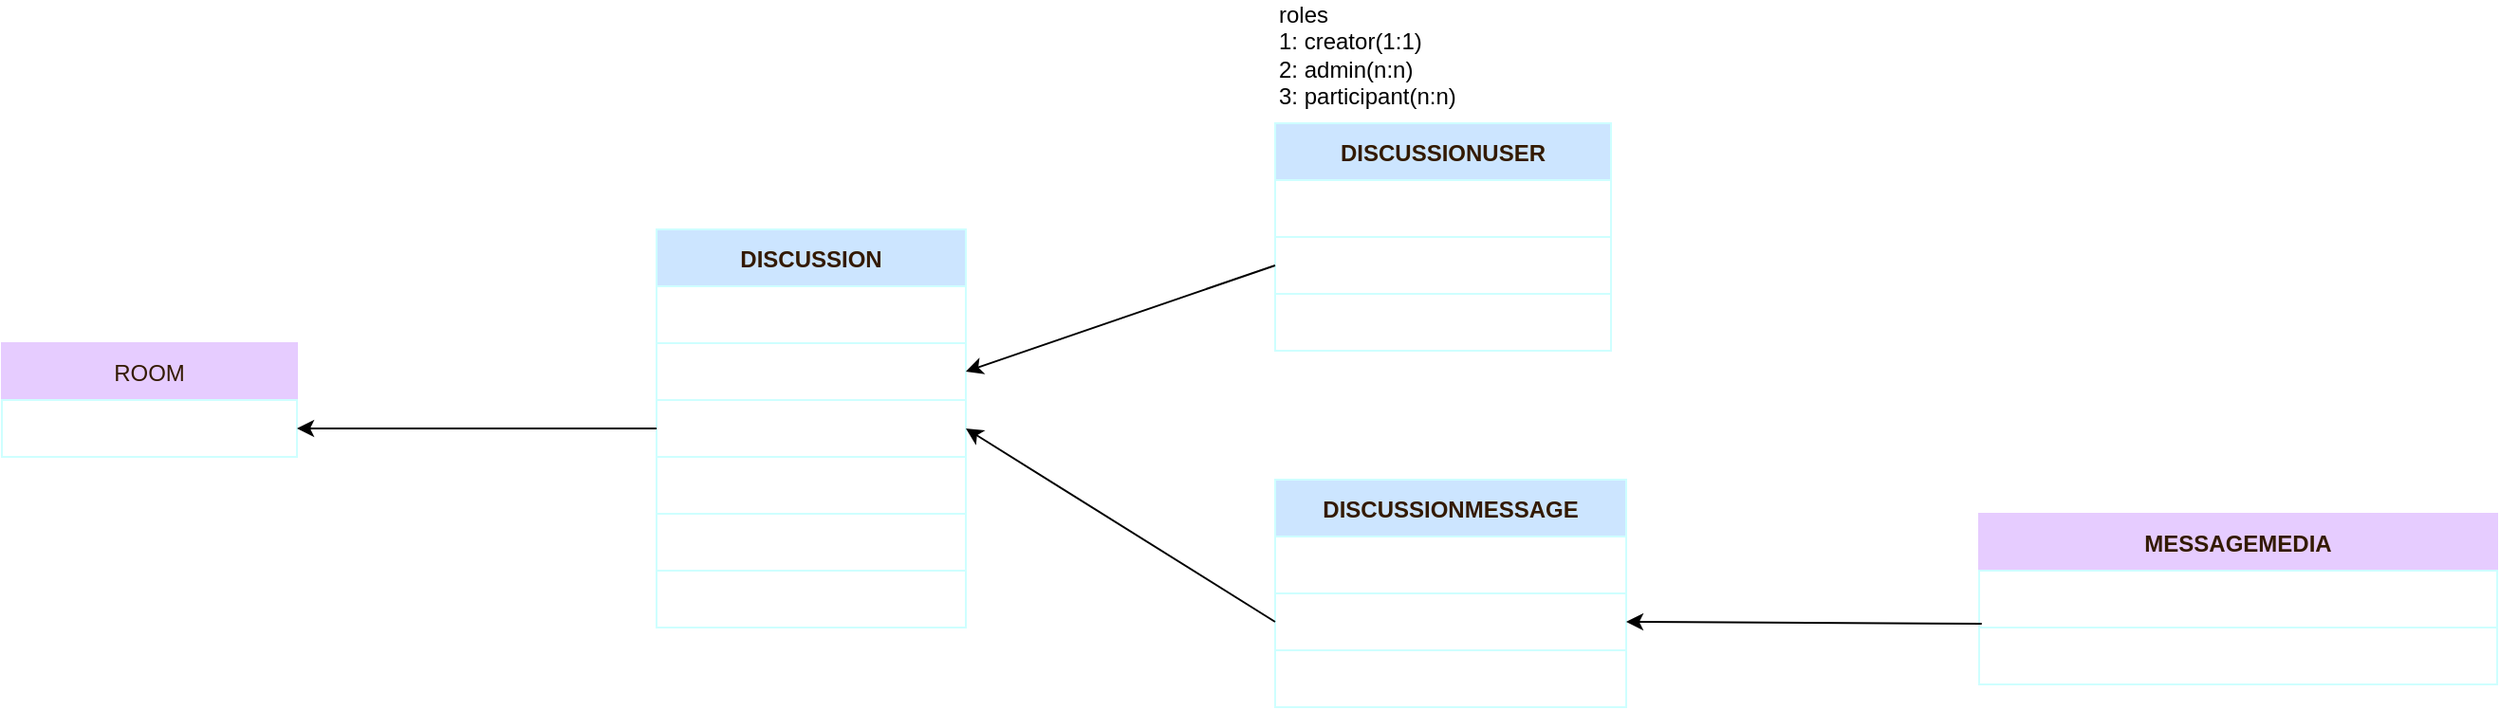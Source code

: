 <mxfile>
    <diagram id="XUJSLpkWUXcQlG5Avp5I" name="Page-1">
        <mxGraphModel dx="1478" dy="644" grid="0" gridSize="10" guides="0" tooltips="1" connect="1" arrows="1" fold="1" page="0" pageScale="1" pageWidth="850" pageHeight="1100" math="0" shadow="0">
            <root>
                <mxCell id="0"/>
                <mxCell id="1" parent="0"/>
                <mxCell id="2" value="DISCUSSION" style="swimlane;fontStyle=1;childLayout=stackLayout;horizontal=1;startSize=30;horizontalStack=0;resizeParent=1;resizeParentMax=0;resizeLast=0;collapsible=1;marginBottom=0;fontColor=#331A00;strokeColor=#CEFFFF;fillColor=#CCE5FF;" vertex="1" parent="1">
                    <mxGeometry x="554" y="237" width="163" height="210" as="geometry">
                        <mxRectangle x="169.5" y="428" width="165" height="30" as="alternateBounds"/>
                    </mxGeometry>
                </mxCell>
                <mxCell id="3" value="created_by (FK: USER)" style="text;strokeColor=#CEFFFF;fillColor=none;align=left;verticalAlign=middle;spacingLeft=4;spacingRight=4;overflow=hidden;points=[[0,0.5],[1,0.5]];portConstraint=eastwest;rotatable=0;fontColor=#FFFFFF;strokeWidth=1;" vertex="1" parent="2">
                    <mxGeometry y="30" width="163" height="30" as="geometry"/>
                </mxCell>
                <mxCell id="6" value="room (FK: ROOM)" style="text;strokeColor=#CEFFFF;fillColor=none;align=left;verticalAlign=middle;spacingLeft=4;spacingRight=4;overflow=hidden;points=[[0,0.5],[1,0.5]];portConstraint=eastwest;rotatable=0;fontColor=#FFFFFF;strokeWidth=1;" vertex="1" parent="2">
                    <mxGeometry y="60" width="163" height="30" as="geometry"/>
                </mxCell>
                <mxCell id="5" value="queue (FK: QUEUE)" style="text;strokeColor=#CEFFFF;fillColor=none;align=left;verticalAlign=middle;spacingLeft=4;spacingRight=4;overflow=hidden;points=[[0,0.5],[1,0.5]];portConstraint=eastwest;rotatable=0;fontColor=#FFFFFF;strokeWidth=1;" vertex="1" parent="2">
                    <mxGeometry y="90" width="163" height="30" as="geometry"/>
                </mxCell>
                <mxCell id="4" value="subject (CHAR)" style="text;strokeColor=#CEFFFF;fillColor=none;align=left;verticalAlign=middle;spacingLeft=4;spacingRight=4;overflow=hidden;points=[[0,0.5],[1,0.5]];portConstraint=eastwest;rotatable=0;fontColor=#FFFFFF;strokeWidth=1;" vertex="1" parent="2">
                    <mxGeometry y="120" width="163" height="30" as="geometry"/>
                </mxCell>
                <mxCell id="53" value="is_queued (BOOL)" style="text;strokeColor=#CEFFFF;fillColor=none;align=left;verticalAlign=middle;spacingLeft=4;spacingRight=4;overflow=hidden;points=[[0,0.5],[1,0.5]];portConstraint=eastwest;rotatable=0;fontColor=#FFFFFF;strokeWidth=1;" vertex="1" parent="2">
                    <mxGeometry y="150" width="163" height="30" as="geometry"/>
                </mxCell>
                <mxCell id="7" value="is_active (BOOL)" style="text;strokeColor=#CEFFFF;fillColor=none;align=left;verticalAlign=middle;spacingLeft=4;spacingRight=4;overflow=hidden;points=[[0,0.5],[1,0.5]];portConstraint=eastwest;rotatable=0;fontColor=#FFFFFF;strokeWidth=1;" vertex="1" parent="2">
                    <mxGeometry y="180" width="163" height="30" as="geometry"/>
                </mxCell>
                <mxCell id="8" value="DISCUSSIONUSER" style="swimlane;fontStyle=1;childLayout=stackLayout;horizontal=1;startSize=30;horizontalStack=0;resizeParent=1;resizeParentMax=0;resizeLast=0;collapsible=1;marginBottom=0;fontColor=#331A00;strokeColor=#CEFFFF;fillColor=#CCE5FF;" vertex="1" parent="1">
                    <mxGeometry x="880" y="181" width="177" height="120" as="geometry">
                        <mxRectangle x="169.5" y="428" width="165" height="30" as="alternateBounds"/>
                    </mxGeometry>
                </mxCell>
                <mxCell id="9" value="user (FK: USER)" style="text;strokeColor=#CEFFFF;fillColor=none;align=left;verticalAlign=middle;spacingLeft=4;spacingRight=4;overflow=hidden;points=[[0,0.5],[1,0.5]];portConstraint=eastwest;rotatable=0;fontColor=#FFFFFF;strokeWidth=1;" vertex="1" parent="8">
                    <mxGeometry y="30" width="177" height="30" as="geometry"/>
                </mxCell>
                <mxCell id="10" value="discussion (FK: DISCUSSION)" style="text;strokeColor=#CEFFFF;fillColor=none;align=left;verticalAlign=middle;spacingLeft=4;spacingRight=4;overflow=hidden;points=[[0,0.5],[1,0.5]];portConstraint=eastwest;rotatable=0;fontColor=#FFFFFF;strokeWidth=1;" vertex="1" parent="8">
                    <mxGeometry y="60" width="177" height="30" as="geometry"/>
                </mxCell>
                <mxCell id="11" value="role (CHAR)" style="text;strokeColor=#CEFFFF;fillColor=none;align=left;verticalAlign=middle;spacingLeft=4;spacingRight=4;overflow=hidden;points=[[0,0.5],[1,0.5]];portConstraint=eastwest;rotatable=0;fontColor=#FFFFFF;strokeWidth=1;" vertex="1" parent="8">
                    <mxGeometry y="90" width="177" height="30" as="geometry"/>
                </mxCell>
                <mxCell id="21" value="&lt;span style=&quot;background-color: rgb(255, 255, 255);&quot;&gt;&lt;span style=&quot;color: rgb(0, 0, 0);&quot;&gt;roles&lt;/span&gt;&lt;br style=&quot;color: rgb(0, 0, 0);&quot;&gt;&lt;span style=&quot;color: rgb(0, 0, 0);&quot;&gt;1: creator(1:1)&lt;/span&gt;&lt;br style=&quot;color: rgb(0, 0, 0);&quot;&gt;&lt;span style=&quot;color: rgb(0, 0, 0);&quot;&gt;2: admin(n:n)&lt;/span&gt;&lt;br style=&quot;color: rgb(0, 0, 0);&quot;&gt;&lt;span style=&quot;color: rgb(0, 0, 0);&quot;&gt;3: participant(n:n)&lt;/span&gt;&lt;/span&gt;" style="text;strokeColor=none;align=left;fillColor=#FFFFFF;html=1;verticalAlign=middle;whiteSpace=wrap;rounded=0;" vertex="1" parent="1">
                    <mxGeometry x="880" y="116" width="109" height="58" as="geometry"/>
                </mxCell>
                <mxCell id="23" value="DISCUSSIONMESSAGE" style="swimlane;fontStyle=1;childLayout=stackLayout;horizontal=1;startSize=30;horizontalStack=0;resizeParent=1;resizeParentMax=0;resizeLast=0;collapsible=1;marginBottom=0;fontColor=#331A00;strokeColor=#CEFFFF;fillColor=#CCE5FF;" vertex="1" parent="1">
                    <mxGeometry x="880" y="369" width="185" height="120" as="geometry">
                        <mxRectangle x="169.5" y="428" width="165" height="30" as="alternateBounds"/>
                    </mxGeometry>
                </mxCell>
                <mxCell id="24" value="sender (FK: USER)" style="text;strokeColor=#CEFFFF;fillColor=none;align=left;verticalAlign=middle;spacingLeft=4;spacingRight=4;overflow=hidden;points=[[0,0.5],[1,0.5]];portConstraint=eastwest;rotatable=0;fontColor=#FFFFFF;strokeWidth=1;" vertex="1" parent="23">
                    <mxGeometry y="30" width="185" height="30" as="geometry"/>
                </mxCell>
                <mxCell id="25" value="discussion (FK: DISCUSSION)" style="text;strokeColor=#CEFFFF;fillColor=none;align=left;verticalAlign=middle;spacingLeft=4;spacingRight=4;overflow=hidden;points=[[0,0.5],[1,0.5]];portConstraint=eastwest;rotatable=0;fontColor=#FFFFFF;strokeWidth=1;" vertex="1" parent="23">
                    <mxGeometry y="60" width="185" height="30" as="geometry"/>
                </mxCell>
                <mxCell id="27" value="text (TEXT)" style="text;strokeColor=#CEFFFF;fillColor=none;align=left;verticalAlign=middle;spacingLeft=4;spacingRight=4;overflow=hidden;points=[[0,0.5],[1,0.5]];portConstraint=eastwest;rotatable=0;fontColor=#FFFFFF;strokeWidth=1;" vertex="1" parent="23">
                    <mxGeometry y="90" width="185" height="30" as="geometry"/>
                </mxCell>
                <mxCell id="29" value="MESSAGEMEDIA" style="swimlane;fontStyle=1;childLayout=stackLayout;horizontal=1;startSize=30;horizontalStack=0;resizeParent=1;resizeParentMax=0;resizeLast=0;collapsible=1;marginBottom=0;fontColor=#331A00;strokeColor=#E6CCFF;fillColor=#E6CCFF;" vertex="1" parent="1">
                    <mxGeometry x="1251" y="387" width="273" height="90" as="geometry">
                        <mxRectangle x="169.5" y="428" width="165" height="30" as="alternateBounds"/>
                    </mxGeometry>
                </mxCell>
                <mxCell id="31" value="discussion_msg (FK: DISCUSSIONMESSAGE)" style="text;strokeColor=#CEFFFF;fillColor=none;align=left;verticalAlign=middle;spacingLeft=4;spacingRight=4;overflow=hidden;points=[[0,0.5],[1,0.5]];portConstraint=eastwest;rotatable=0;fontColor=#FFFFFF;strokeWidth=1;" vertex="1" parent="29">
                    <mxGeometry y="30" width="273" height="30" as="geometry"/>
                </mxCell>
                <mxCell id="32" value="(...)" style="text;strokeColor=#CEFFFF;fillColor=none;align=left;verticalAlign=middle;spacingLeft=4;spacingRight=4;overflow=hidden;points=[[0,0.5],[1,0.5]];portConstraint=eastwest;rotatable=0;fontColor=#FFFFFF;strokeWidth=1;" vertex="1" parent="29">
                    <mxGeometry y="60" width="273" height="30" as="geometry"/>
                </mxCell>
                <mxCell id="38" style="edgeStyle=none;html=1;exitX=0;exitY=0.5;exitDx=0;exitDy=0;entryX=1;entryY=0.5;entryDx=0;entryDy=0;" edge="1" parent="1" source="25" target="5">
                    <mxGeometry relative="1" as="geometry"/>
                </mxCell>
                <mxCell id="40" style="edgeStyle=none;html=1;entryX=1;entryY=0.5;entryDx=0;entryDy=0;exitX=0;exitY=0.5;exitDx=0;exitDy=0;" edge="1" parent="1" source="10" target="6">
                    <mxGeometry relative="1" as="geometry"/>
                </mxCell>
                <mxCell id="41" style="edgeStyle=none;html=1;entryX=1;entryY=0.5;entryDx=0;entryDy=0;exitX=0.005;exitY=-0.067;exitDx=0;exitDy=0;exitPerimeter=0;" edge="1" parent="1" source="32" target="25">
                    <mxGeometry relative="1" as="geometry"/>
                </mxCell>
                <mxCell id="42" value="ROOM" style="swimlane;fontStyle=0;childLayout=stackLayout;horizontal=1;startSize=30;horizontalStack=0;resizeParent=1;resizeParentMax=0;resizeLast=0;collapsible=1;marginBottom=0;fontColor=#331A00;strokeColor=#E6CCFF;fillColor=#E6CCFF;" vertex="1" parent="1">
                    <mxGeometry x="209" y="297" width="155.5" height="60" as="geometry"/>
                </mxCell>
                <mxCell id="49" value="(...)" style="text;strokeColor=#CEFFFF;fillColor=none;align=left;verticalAlign=middle;spacingLeft=4;spacingRight=4;overflow=hidden;points=[[0,0.5],[1,0.5]];portConstraint=eastwest;rotatable=0;fontColor=#FFFFFF;strokeWidth=1;" vertex="1" parent="42">
                    <mxGeometry y="30" width="155.5" height="30" as="geometry"/>
                </mxCell>
                <mxCell id="52" style="edgeStyle=none;html=1;" edge="1" parent="1" source="5" target="49">
                    <mxGeometry relative="1" as="geometry"/>
                </mxCell>
            </root>
        </mxGraphModel>
    </diagram>
</mxfile>